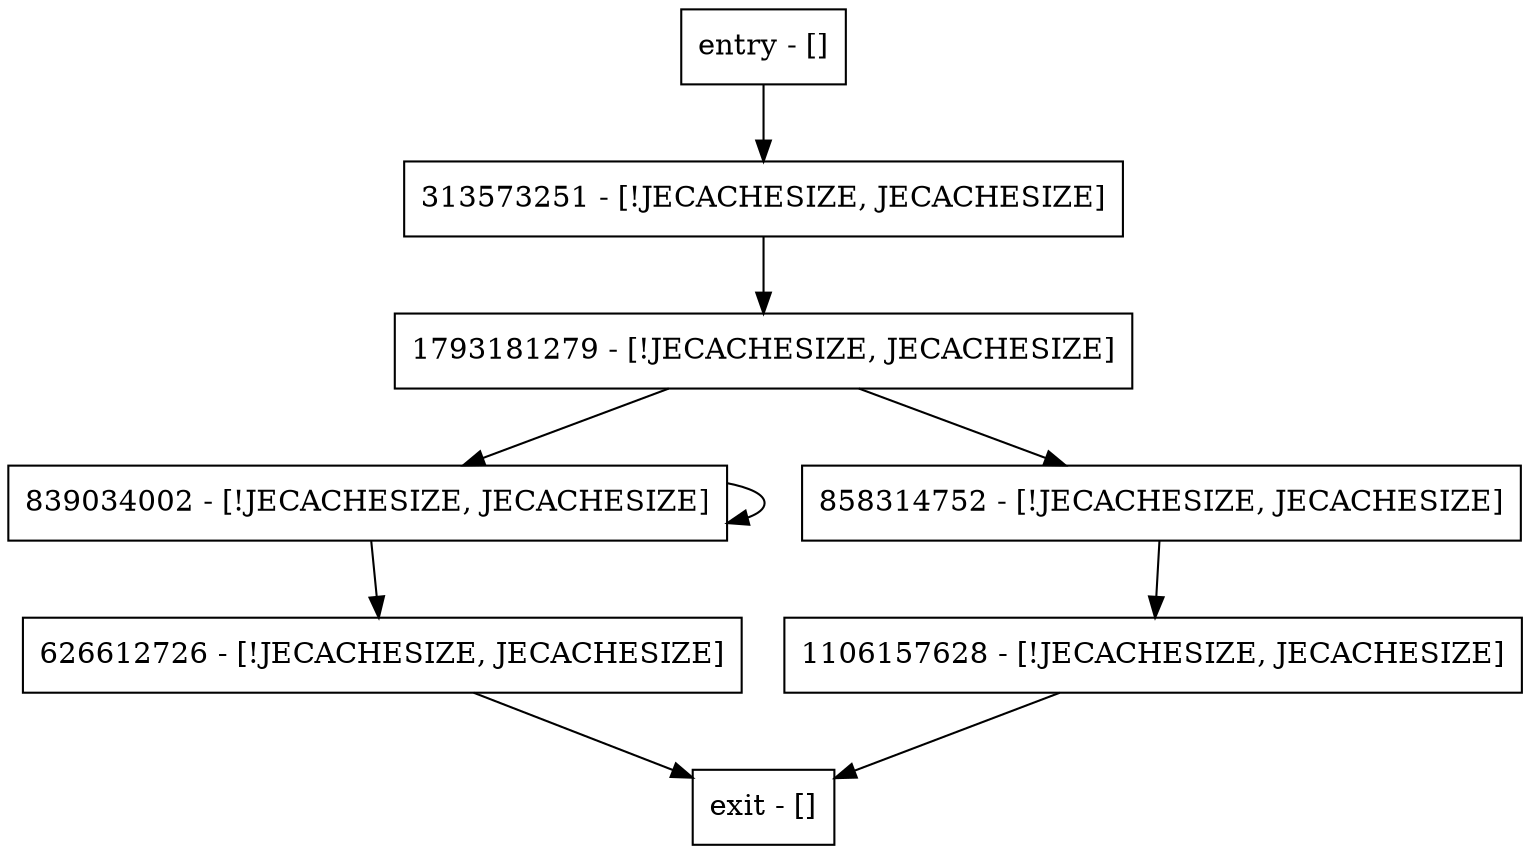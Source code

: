 digraph remove {
node [shape=record];
entry [label="entry - []"];
exit [label="exit - []"];
626612726 [label="626612726 - [!JECACHESIZE, JECACHESIZE]"];
1793181279 [label="1793181279 - [!JECACHESIZE, JECACHESIZE]"];
839034002 [label="839034002 - [!JECACHESIZE, JECACHESIZE]"];
313573251 [label="313573251 - [!JECACHESIZE, JECACHESIZE]"];
858314752 [label="858314752 - [!JECACHESIZE, JECACHESIZE]"];
1106157628 [label="1106157628 - [!JECACHESIZE, JECACHESIZE]"];
entry;
exit;
entry -> 313573251;
626612726 -> exit;
1793181279 -> 839034002;
1793181279 -> 858314752;
839034002 -> 626612726;
839034002 -> 839034002;
313573251 -> 1793181279;
858314752 -> 1106157628;
1106157628 -> exit;
}

